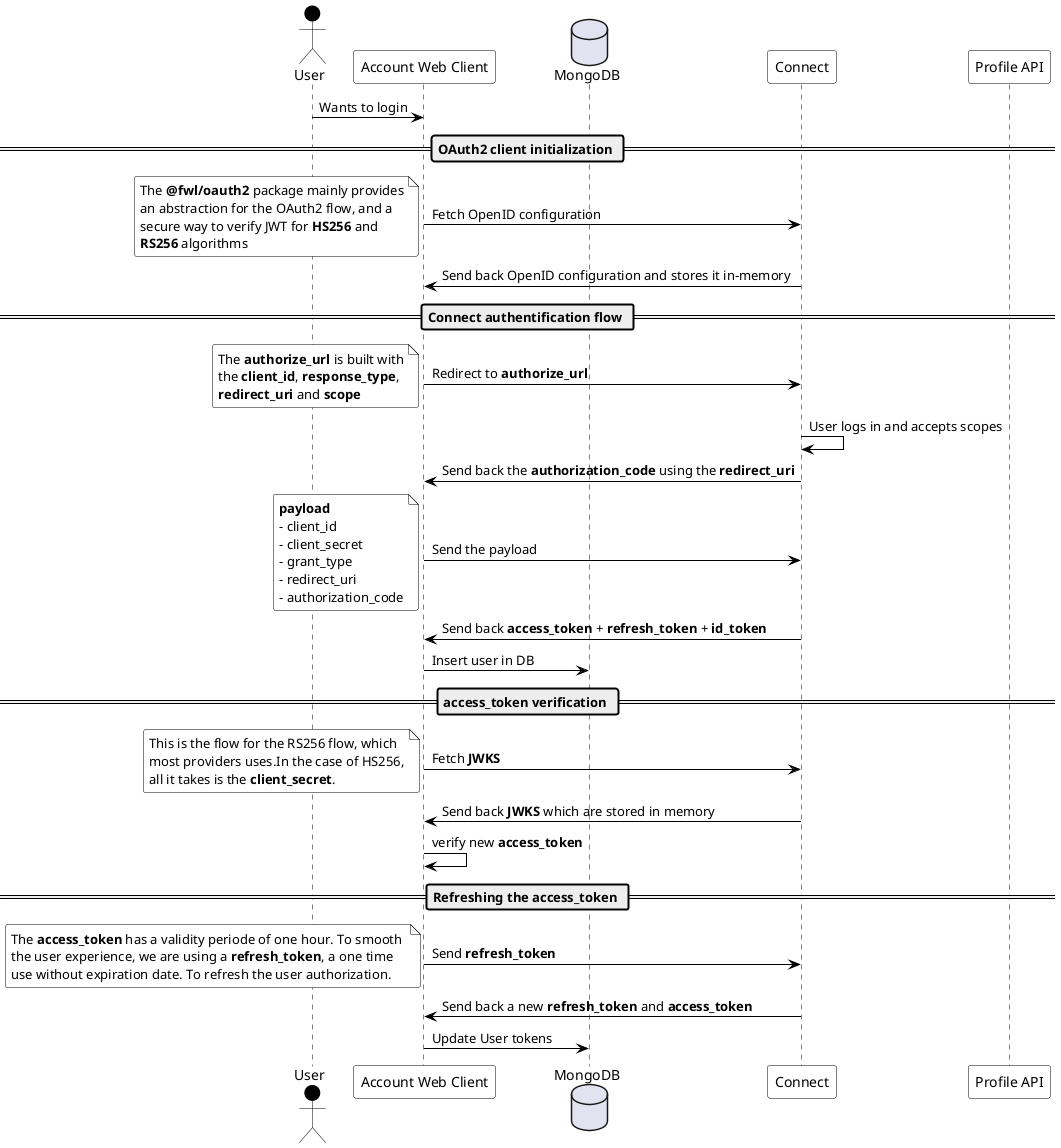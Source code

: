 ' ###############################################################################
' ########### HERE IS THE LIST OF DIAGRAMS USED FOR THE DOCUMENTATION ###########
' ###############################################################################


' ===========================================================
' ======================= OAuth2 flow =======================
' ===========================================================

@startuml

skinparam NoteBackgroundColor #fff
skinparam NoteBorderColor #000

skinparam sequence {
	ArrowColor #000
	ActorBorderColor #000

	LifeLineBorderColor #000
	LifeLineBackgroundColor #000

	ParticipantBorderColor #000
	ParticipantBackgroundColor #fff
	ParticipantFontColor #000

	ActorBackgroundColor #000
	ActorFontColor #000

        NoteBorderColor #000
}

skinparam roundcorner 5

actor User                         as user
participant "Account Web Client"   as account
database MongoDB                   as mongo
participant "Connect"              as connect
participant "Profile API"          as profile

user -> account : Wants to login

== OAuth2 client initialization ==

account -> connect : Fetch OpenID configuration
note left
The **@fwl/oauth2** package mainly provides
an abstraction for the OAuth2 flow, and a
secure way to verify JWT for **HS256** and
**RS256** algorithms
end note
connect -> account : Send back OpenID configuration and stores it in-memory

== Connect authentification flow ==

account -> connect : Redirect to **authorize_url**
note left
The **authorize_url** is built with
the **client_id**, **response_type**,
**redirect_uri** and **scope**
end note
connect -> connect : User logs in and accepts scopes
connect -> account : Send back the **authorization_code** using the **redirect_uri**
account -> connect : Send the payload
note left
**payload**
- client_id
- client_secret
- grant_type
- redirect_uri
- authorization_code
end note
connect -> account : Send back **access_token** + **refresh_token** + **id_token**
account -> mongo : Insert user in DB

== access_token verification ==

account -> connect : Fetch **JWKS**
note left
This is the flow for the RS256 flow, which
most providers uses.In the case of HS256,
all it takes is the **client_secret**.
end note
connect -> account : Send back **JWKS** which are stored in memory
account -> account : verify new **access_token**

== Refreshing the access_token ==

account -> connect : Send **refresh_token**
note left
The **access_token** has a validity periode of one hour. To smooth 
the user experience, we are using a **refresh_token**, a one time
use without expiration date. To refresh the user authorization.
end note
connect -> account : Send back a new **refresh_token** and **access_token**
account -> mongo : Update User tokens

@enduml


' =============================================================================
' ======================= Identity commands and queries =======================
' =============================================================================

@startuml

skinparam NoteBackgroundColor #fff
skinparam NoteBorderColor #000

skinparam sequence {
	ArrowColor #000
	ActorBorderColor #000

	LifeLineBorderColor #000
	LifeLineBackgroundColor #000

	ParticipantBorderColor #000
	ParticipantBackgroundColor #fff
	ParticipantFontColor #000

	ActorBackgroundColor #000
	ActorFontColor #000

        NoteBorderColor #000
}

skinparam roundcorner 5

actor User                         as user
participant "Account Web Client"   as account
database MongoDB                   as mongo
participant "Connect"              as connect
participant "Profile API"          as profile

== Add new identity ==

user -> account : Input identity value
activate account
account -> mongo : Insert temporary identity with the **insertTemporaryIdentity** command
note left
The command is called with the **user sub**,
the **temporary identity** and a **DB client**.
end note
account -> connect : Trigger the sendIdentityValidationCode query
note left
The query takes a **callbackUrl**, the **identity**
the **localeOverride** and the **userId**.
end note
user -> account : Input verification code
account -> connect : Trigger the checkVerificationCode query
note left
The query is called with the **verification code**
 and the **event id**
end note
account -> mongo : Query back temporary identity and verify expiration date
account -> connect : Trigger the **addIdentityToUser** mutation
note left
The mutation is called with the **user_id**,
identity **value** and **type**.
end note
account -> mongo : Delete temporary identity
deactivate account

== Delete identity ==

account -> connect : Run **removeIdentityFromUser** mutation.
note left
The mutation is called with the **user_id**,
identity **value** and **type**.
end note

== Update identity ==

note over user, connect
The update identity flow is a mix between the two above, starting with the add identity, and delete is the first sequence succeed.
end note

@enduml


' ==============================================================================
' ============================= Fetching User data =============================
' ==============================================================================

@startuml

skinparam NoteBackgroundColor #fff
skinparam NoteBorderColor #000

skinparam sequence {
	ArrowColor #000
	ActorBorderColor #000

	LifeLineBorderColor #000
	LifeLineBackgroundColor #000

	ParticipantBorderColor #000
	ParticipantBackgroundColor #fff
	ParticipantFontColor #000

	ActorBackgroundColor #000
	ActorFontColor #000

        NoteBorderColor #000
}

skinparam roundcorner 5

actor User                         as user
participant "Account Web Client"   as account
database MongoDB                   as mongo
participant "Connect"              as connect
participant "Profile API"          as profile

== Fetching User data ==

account -> connect : Fetch User identities
connect -> account : Send back User identities

opt

account -> profile : Fetch User profile infos
profile -> account : Send back User profile infos

@enduml
